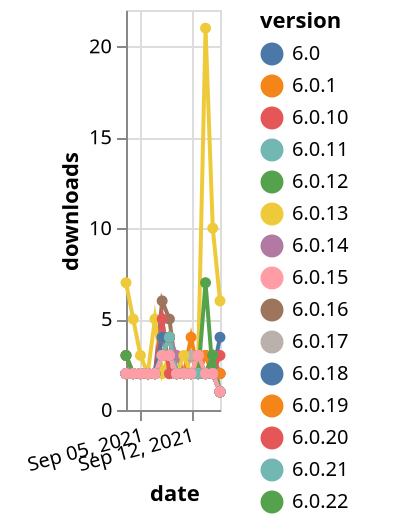{"$schema": "https://vega.github.io/schema/vega-lite/v5.json", "description": "A simple bar chart with embedded data.", "data": {"values": [{"date": "2021-09-03", "total": 1187, "delta": 2, "version": "6.0.16"}, {"date": "2021-09-04", "total": 1189, "delta": 2, "version": "6.0.16"}, {"date": "2021-09-05", "total": 1191, "delta": 2, "version": "6.0.16"}, {"date": "2021-09-06", "total": 1193, "delta": 2, "version": "6.0.16"}, {"date": "2021-09-07", "total": 1195, "delta": 2, "version": "6.0.16"}, {"date": "2021-09-08", "total": 1201, "delta": 6, "version": "6.0.16"}, {"date": "2021-09-09", "total": 1206, "delta": 5, "version": "6.0.16"}, {"date": "2021-09-10", "total": 1208, "delta": 2, "version": "6.0.16"}, {"date": "2021-09-11", "total": 1210, "delta": 2, "version": "6.0.16"}, {"date": "2021-09-12", "total": 1212, "delta": 2, "version": "6.0.16"}, {"date": "2021-09-13", "total": 1214, "delta": 2, "version": "6.0.16"}, {"date": "2021-09-14", "total": 1216, "delta": 2, "version": "6.0.16"}, {"date": "2021-09-15", "total": 1218, "delta": 2, "version": "6.0.16"}, {"date": "2021-09-16", "total": 1219, "delta": 1, "version": "6.0.16"}, {"date": "2021-09-03", "total": 810, "delta": 2, "version": "6.0.20"}, {"date": "2021-09-04", "total": 812, "delta": 2, "version": "6.0.20"}, {"date": "2021-09-05", "total": 814, "delta": 2, "version": "6.0.20"}, {"date": "2021-09-06", "total": 816, "delta": 2, "version": "6.0.20"}, {"date": "2021-09-07", "total": 818, "delta": 2, "version": "6.0.20"}, {"date": "2021-09-08", "total": 821, "delta": 3, "version": "6.0.20"}, {"date": "2021-09-09", "total": 824, "delta": 3, "version": "6.0.20"}, {"date": "2021-09-10", "total": 826, "delta": 2, "version": "6.0.20"}, {"date": "2021-09-11", "total": 828, "delta": 2, "version": "6.0.20"}, {"date": "2021-09-12", "total": 830, "delta": 2, "version": "6.0.20"}, {"date": "2021-09-13", "total": 832, "delta": 2, "version": "6.0.20"}, {"date": "2021-09-14", "total": 834, "delta": 2, "version": "6.0.20"}, {"date": "2021-09-15", "total": 836, "delta": 2, "version": "6.0.20"}, {"date": "2021-09-16", "total": 837, "delta": 1, "version": "6.0.20"}, {"date": "2021-09-03", "total": 1276, "delta": 2, "version": "6.0.13"}, {"date": "2021-09-04", "total": 1278, "delta": 2, "version": "6.0.13"}, {"date": "2021-09-05", "total": 1280, "delta": 2, "version": "6.0.13"}, {"date": "2021-09-06", "total": 1282, "delta": 2, "version": "6.0.13"}, {"date": "2021-09-07", "total": 1284, "delta": 2, "version": "6.0.13"}, {"date": "2021-09-08", "total": 1287, "delta": 3, "version": "6.0.13"}, {"date": "2021-09-09", "total": 1291, "delta": 4, "version": "6.0.13"}, {"date": "2021-09-10", "total": 1293, "delta": 2, "version": "6.0.13"}, {"date": "2021-09-11", "total": 1295, "delta": 2, "version": "6.0.13"}, {"date": "2021-09-12", "total": 1297, "delta": 2, "version": "6.0.13"}, {"date": "2021-09-13", "total": 1299, "delta": 2, "version": "6.0.13"}, {"date": "2021-09-14", "total": 1302, "delta": 3, "version": "6.0.13"}, {"date": "2021-09-15", "total": 1304, "delta": 2, "version": "6.0.13"}, {"date": "2021-09-16", "total": 1306, "delta": 2, "version": "6.0.13"}, {"date": "2021-09-03", "total": 2122, "delta": 2, "version": "6.0"}, {"date": "2021-09-04", "total": 2124, "delta": 2, "version": "6.0"}, {"date": "2021-09-05", "total": 2126, "delta": 2, "version": "6.0"}, {"date": "2021-09-06", "total": 2128, "delta": 2, "version": "6.0"}, {"date": "2021-09-07", "total": 2130, "delta": 2, "version": "6.0"}, {"date": "2021-09-08", "total": 2135, "delta": 5, "version": "6.0"}, {"date": "2021-09-09", "total": 2137, "delta": 2, "version": "6.0"}, {"date": "2021-09-10", "total": 2139, "delta": 2, "version": "6.0"}, {"date": "2021-09-11", "total": 2141, "delta": 2, "version": "6.0"}, {"date": "2021-09-12", "total": 2143, "delta": 2, "version": "6.0"}, {"date": "2021-09-13", "total": 2145, "delta": 2, "version": "6.0"}, {"date": "2021-09-14", "total": 2147, "delta": 2, "version": "6.0"}, {"date": "2021-09-15", "total": 2149, "delta": 2, "version": "6.0"}, {"date": "2021-09-16", "total": 2153, "delta": 4, "version": "6.0"}, {"date": "2021-09-03", "total": 858, "delta": 2, "version": "6.0.23"}, {"date": "2021-09-04", "total": 860, "delta": 2, "version": "6.0.23"}, {"date": "2021-09-05", "total": 862, "delta": 2, "version": "6.0.23"}, {"date": "2021-09-06", "total": 864, "delta": 2, "version": "6.0.23"}, {"date": "2021-09-07", "total": 866, "delta": 2, "version": "6.0.23"}, {"date": "2021-09-08", "total": 869, "delta": 3, "version": "6.0.23"}, {"date": "2021-09-09", "total": 872, "delta": 3, "version": "6.0.23"}, {"date": "2021-09-10", "total": 874, "delta": 2, "version": "6.0.23"}, {"date": "2021-09-11", "total": 876, "delta": 2, "version": "6.0.23"}, {"date": "2021-09-12", "total": 878, "delta": 2, "version": "6.0.23"}, {"date": "2021-09-13", "total": 880, "delta": 2, "version": "6.0.23"}, {"date": "2021-09-14", "total": 882, "delta": 2, "version": "6.0.23"}, {"date": "2021-09-15", "total": 884, "delta": 2, "version": "6.0.23"}, {"date": "2021-09-16", "total": 885, "delta": 1, "version": "6.0.23"}, {"date": "2021-09-03", "total": 1798, "delta": 2, "version": "6.0.2c"}, {"date": "2021-09-04", "total": 1800, "delta": 2, "version": "6.0.2c"}, {"date": "2021-09-05", "total": 1802, "delta": 2, "version": "6.0.2c"}, {"date": "2021-09-06", "total": 1804, "delta": 2, "version": "6.0.2c"}, {"date": "2021-09-07", "total": 1806, "delta": 2, "version": "6.0.2c"}, {"date": "2021-09-08", "total": 1809, "delta": 3, "version": "6.0.2c"}, {"date": "2021-09-09", "total": 1812, "delta": 3, "version": "6.0.2c"}, {"date": "2021-09-10", "total": 1814, "delta": 2, "version": "6.0.2c"}, {"date": "2021-09-11", "total": 1816, "delta": 2, "version": "6.0.2c"}, {"date": "2021-09-12", "total": 1819, "delta": 3, "version": "6.0.2c"}, {"date": "2021-09-13", "total": 1821, "delta": 2, "version": "6.0.2c"}, {"date": "2021-09-14", "total": 1823, "delta": 2, "version": "6.0.2c"}, {"date": "2021-09-15", "total": 1825, "delta": 2, "version": "6.0.2c"}, {"date": "2021-09-16", "total": 1828, "delta": 3, "version": "6.0.2c"}, {"date": "2021-09-03", "total": 1682, "delta": 2, "version": "6.0.6"}, {"date": "2021-09-04", "total": 1684, "delta": 2, "version": "6.0.6"}, {"date": "2021-09-05", "total": 1686, "delta": 2, "version": "6.0.6"}, {"date": "2021-09-06", "total": 1688, "delta": 2, "version": "6.0.6"}, {"date": "2021-09-07", "total": 1690, "delta": 2, "version": "6.0.6"}, {"date": "2021-09-08", "total": 1693, "delta": 3, "version": "6.0.6"}, {"date": "2021-09-09", "total": 1696, "delta": 3, "version": "6.0.6"}, {"date": "2021-09-10", "total": 1698, "delta": 2, "version": "6.0.6"}, {"date": "2021-09-11", "total": 1700, "delta": 2, "version": "6.0.6"}, {"date": "2021-09-12", "total": 1702, "delta": 2, "version": "6.0.6"}, {"date": "2021-09-13", "total": 1704, "delta": 2, "version": "6.0.6"}, {"date": "2021-09-14", "total": 1706, "delta": 2, "version": "6.0.6"}, {"date": "2021-09-15", "total": 1708, "delta": 2, "version": "6.0.6"}, {"date": "2021-09-16", "total": 1709, "delta": 1, "version": "6.0.6"}, {"date": "2021-09-03", "total": 1489, "delta": 2, "version": "6.0.14"}, {"date": "2021-09-04", "total": 1491, "delta": 2, "version": "6.0.14"}, {"date": "2021-09-05", "total": 1493, "delta": 2, "version": "6.0.14"}, {"date": "2021-09-06", "total": 1495, "delta": 2, "version": "6.0.14"}, {"date": "2021-09-07", "total": 1497, "delta": 2, "version": "6.0.14"}, {"date": "2021-09-08", "total": 1500, "delta": 3, "version": "6.0.14"}, {"date": "2021-09-09", "total": 1504, "delta": 4, "version": "6.0.14"}, {"date": "2021-09-10", "total": 1507, "delta": 3, "version": "6.0.14"}, {"date": "2021-09-11", "total": 1509, "delta": 2, "version": "6.0.14"}, {"date": "2021-09-12", "total": 1511, "delta": 2, "version": "6.0.14"}, {"date": "2021-09-13", "total": 1514, "delta": 3, "version": "6.0.14"}, {"date": "2021-09-14", "total": 1517, "delta": 3, "version": "6.0.14"}, {"date": "2021-09-15", "total": 1519, "delta": 2, "version": "6.0.14"}, {"date": "2021-09-16", "total": 1521, "delta": 2, "version": "6.0.14"}, {"date": "2021-09-03", "total": 1513, "delta": 2, "version": "6.0.10"}, {"date": "2021-09-04", "total": 1515, "delta": 2, "version": "6.0.10"}, {"date": "2021-09-05", "total": 1517, "delta": 2, "version": "6.0.10"}, {"date": "2021-09-06", "total": 1519, "delta": 2, "version": "6.0.10"}, {"date": "2021-09-07", "total": 1521, "delta": 2, "version": "6.0.10"}, {"date": "2021-09-08", "total": 1524, "delta": 3, "version": "6.0.10"}, {"date": "2021-09-09", "total": 1528, "delta": 4, "version": "6.0.10"}, {"date": "2021-09-10", "total": 1530, "delta": 2, "version": "6.0.10"}, {"date": "2021-09-11", "total": 1532, "delta": 2, "version": "6.0.10"}, {"date": "2021-09-12", "total": 1535, "delta": 3, "version": "6.0.10"}, {"date": "2021-09-13", "total": 1538, "delta": 3, "version": "6.0.10"}, {"date": "2021-09-14", "total": 1540, "delta": 2, "version": "6.0.10"}, {"date": "2021-09-15", "total": 1542, "delta": 2, "version": "6.0.10"}, {"date": "2021-09-16", "total": 1543, "delta": 1, "version": "6.0.10"}, {"date": "2021-09-03", "total": 851, "delta": 2, "version": "6.0.19"}, {"date": "2021-09-04", "total": 853, "delta": 2, "version": "6.0.19"}, {"date": "2021-09-05", "total": 855, "delta": 2, "version": "6.0.19"}, {"date": "2021-09-06", "total": 857, "delta": 2, "version": "6.0.19"}, {"date": "2021-09-07", "total": 859, "delta": 2, "version": "6.0.19"}, {"date": "2021-09-08", "total": 862, "delta": 3, "version": "6.0.19"}, {"date": "2021-09-09", "total": 865, "delta": 3, "version": "6.0.19"}, {"date": "2021-09-10", "total": 867, "delta": 2, "version": "6.0.19"}, {"date": "2021-09-11", "total": 869, "delta": 2, "version": "6.0.19"}, {"date": "2021-09-12", "total": 871, "delta": 2, "version": "6.0.19"}, {"date": "2021-09-13", "total": 873, "delta": 2, "version": "6.0.19"}, {"date": "2021-09-14", "total": 875, "delta": 2, "version": "6.0.19"}, {"date": "2021-09-15", "total": 877, "delta": 2, "version": "6.0.19"}, {"date": "2021-09-16", "total": 878, "delta": 1, "version": "6.0.19"}, {"date": "2021-09-03", "total": 1546, "delta": 2, "version": "6.0.7"}, {"date": "2021-09-04", "total": 1548, "delta": 2, "version": "6.0.7"}, {"date": "2021-09-05", "total": 1550, "delta": 2, "version": "6.0.7"}, {"date": "2021-09-06", "total": 1552, "delta": 2, "version": "6.0.7"}, {"date": "2021-09-07", "total": 1554, "delta": 2, "version": "6.0.7"}, {"date": "2021-09-08", "total": 1557, "delta": 3, "version": "6.0.7"}, {"date": "2021-09-09", "total": 1560, "delta": 3, "version": "6.0.7"}, {"date": "2021-09-10", "total": 1562, "delta": 2, "version": "6.0.7"}, {"date": "2021-09-11", "total": 1564, "delta": 2, "version": "6.0.7"}, {"date": "2021-09-12", "total": 1567, "delta": 3, "version": "6.0.7"}, {"date": "2021-09-13", "total": 1569, "delta": 2, "version": "6.0.7"}, {"date": "2021-09-14", "total": 1571, "delta": 2, "version": "6.0.7"}, {"date": "2021-09-15", "total": 1573, "delta": 2, "version": "6.0.7"}, {"date": "2021-09-16", "total": 1574, "delta": 1, "version": "6.0.7"}, {"date": "2021-09-03", "total": 1176, "delta": 2, "version": "6.0.15"}, {"date": "2021-09-04", "total": 1178, "delta": 2, "version": "6.0.15"}, {"date": "2021-09-05", "total": 1180, "delta": 2, "version": "6.0.15"}, {"date": "2021-09-06", "total": 1182, "delta": 2, "version": "6.0.15"}, {"date": "2021-09-07", "total": 1184, "delta": 2, "version": "6.0.15"}, {"date": "2021-09-08", "total": 1187, "delta": 3, "version": "6.0.15"}, {"date": "2021-09-09", "total": 1191, "delta": 4, "version": "6.0.15"}, {"date": "2021-09-10", "total": 1193, "delta": 2, "version": "6.0.15"}, {"date": "2021-09-11", "total": 1195, "delta": 2, "version": "6.0.15"}, {"date": "2021-09-12", "total": 1197, "delta": 2, "version": "6.0.15"}, {"date": "2021-09-13", "total": 1199, "delta": 2, "version": "6.0.15"}, {"date": "2021-09-14", "total": 1201, "delta": 2, "version": "6.0.15"}, {"date": "2021-09-15", "total": 1203, "delta": 2, "version": "6.0.15"}, {"date": "2021-09-16", "total": 1204, "delta": 1, "version": "6.0.15"}, {"date": "2021-09-03", "total": 801, "delta": 2, "version": "6.0.21"}, {"date": "2021-09-04", "total": 803, "delta": 2, "version": "6.0.21"}, {"date": "2021-09-05", "total": 805, "delta": 2, "version": "6.0.21"}, {"date": "2021-09-06", "total": 807, "delta": 2, "version": "6.0.21"}, {"date": "2021-09-07", "total": 809, "delta": 2, "version": "6.0.21"}, {"date": "2021-09-08", "total": 812, "delta": 3, "version": "6.0.21"}, {"date": "2021-09-09", "total": 815, "delta": 3, "version": "6.0.21"}, {"date": "2021-09-10", "total": 817, "delta": 2, "version": "6.0.21"}, {"date": "2021-09-11", "total": 819, "delta": 2, "version": "6.0.21"}, {"date": "2021-09-12", "total": 821, "delta": 2, "version": "6.0.21"}, {"date": "2021-09-13", "total": 823, "delta": 2, "version": "6.0.21"}, {"date": "2021-09-14", "total": 825, "delta": 2, "version": "6.0.21"}, {"date": "2021-09-15", "total": 827, "delta": 2, "version": "6.0.21"}, {"date": "2021-09-16", "total": 828, "delta": 1, "version": "6.0.21"}, {"date": "2021-09-03", "total": 529, "delta": 2, "version": "6.0.27"}, {"date": "2021-09-04", "total": 531, "delta": 2, "version": "6.0.27"}, {"date": "2021-09-05", "total": 533, "delta": 2, "version": "6.0.27"}, {"date": "2021-09-06", "total": 535, "delta": 2, "version": "6.0.27"}, {"date": "2021-09-07", "total": 537, "delta": 2, "version": "6.0.27"}, {"date": "2021-09-08", "total": 540, "delta": 3, "version": "6.0.27"}, {"date": "2021-09-09", "total": 543, "delta": 3, "version": "6.0.27"}, {"date": "2021-09-10", "total": 545, "delta": 2, "version": "6.0.27"}, {"date": "2021-09-11", "total": 547, "delta": 2, "version": "6.0.27"}, {"date": "2021-09-12", "total": 549, "delta": 2, "version": "6.0.27"}, {"date": "2021-09-13", "total": 551, "delta": 2, "version": "6.0.27"}, {"date": "2021-09-14", "total": 553, "delta": 2, "version": "6.0.27"}, {"date": "2021-09-15", "total": 555, "delta": 2, "version": "6.0.27"}, {"date": "2021-09-16", "total": 556, "delta": 1, "version": "6.0.27"}, {"date": "2021-09-03", "total": 1316, "delta": 3, "version": "6.0.18"}, {"date": "2021-09-04", "total": 1318, "delta": 2, "version": "6.0.18"}, {"date": "2021-09-05", "total": 1320, "delta": 2, "version": "6.0.18"}, {"date": "2021-09-06", "total": 1322, "delta": 2, "version": "6.0.18"}, {"date": "2021-09-07", "total": 1324, "delta": 2, "version": "6.0.18"}, {"date": "2021-09-08", "total": 1328, "delta": 4, "version": "6.0.18"}, {"date": "2021-09-09", "total": 1332, "delta": 4, "version": "6.0.18"}, {"date": "2021-09-10", "total": 1334, "delta": 2, "version": "6.0.18"}, {"date": "2021-09-11", "total": 1336, "delta": 2, "version": "6.0.18"}, {"date": "2021-09-12", "total": 1338, "delta": 2, "version": "6.0.18"}, {"date": "2021-09-13", "total": 1340, "delta": 2, "version": "6.0.18"}, {"date": "2021-09-14", "total": 1342, "delta": 2, "version": "6.0.18"}, {"date": "2021-09-15", "total": 1344, "delta": 2, "version": "6.0.18"}, {"date": "2021-09-16", "total": 1345, "delta": 1, "version": "6.0.18"}, {"date": "2021-09-03", "total": 397, "delta": 2, "version": "6.0.29"}, {"date": "2021-09-04", "total": 399, "delta": 2, "version": "6.0.29"}, {"date": "2021-09-05", "total": 401, "delta": 2, "version": "6.0.29"}, {"date": "2021-09-06", "total": 403, "delta": 2, "version": "6.0.29"}, {"date": "2021-09-07", "total": 405, "delta": 2, "version": "6.0.29"}, {"date": "2021-09-08", "total": 409, "delta": 4, "version": "6.0.29"}, {"date": "2021-09-09", "total": 413, "delta": 4, "version": "6.0.29"}, {"date": "2021-09-10", "total": 415, "delta": 2, "version": "6.0.29"}, {"date": "2021-09-11", "total": 417, "delta": 2, "version": "6.0.29"}, {"date": "2021-09-12", "total": 419, "delta": 2, "version": "6.0.29"}, {"date": "2021-09-13", "total": 421, "delta": 2, "version": "6.0.29"}, {"date": "2021-09-14", "total": 424, "delta": 3, "version": "6.0.29"}, {"date": "2021-09-15", "total": 426, "delta": 2, "version": "6.0.29"}, {"date": "2021-09-16", "total": 427, "delta": 1, "version": "6.0.29"}, {"date": "2021-09-03", "total": 1508, "delta": 2, "version": "6.0.9"}, {"date": "2021-09-04", "total": 1510, "delta": 2, "version": "6.0.9"}, {"date": "2021-09-05", "total": 1512, "delta": 2, "version": "6.0.9"}, {"date": "2021-09-06", "total": 1514, "delta": 2, "version": "6.0.9"}, {"date": "2021-09-07", "total": 1516, "delta": 2, "version": "6.0.9"}, {"date": "2021-09-08", "total": 1519, "delta": 3, "version": "6.0.9"}, {"date": "2021-09-09", "total": 1523, "delta": 4, "version": "6.0.9"}, {"date": "2021-09-10", "total": 1525, "delta": 2, "version": "6.0.9"}, {"date": "2021-09-11", "total": 1527, "delta": 2, "version": "6.0.9"}, {"date": "2021-09-12", "total": 1531, "delta": 4, "version": "6.0.9"}, {"date": "2021-09-13", "total": 1533, "delta": 2, "version": "6.0.9"}, {"date": "2021-09-14", "total": 1535, "delta": 2, "version": "6.0.9"}, {"date": "2021-09-15", "total": 1537, "delta": 2, "version": "6.0.9"}, {"date": "2021-09-16", "total": 1538, "delta": 1, "version": "6.0.9"}, {"date": "2021-09-03", "total": 1773, "delta": 2, "version": "6.0.3"}, {"date": "2021-09-04", "total": 1775, "delta": 2, "version": "6.0.3"}, {"date": "2021-09-05", "total": 1777, "delta": 2, "version": "6.0.3"}, {"date": "2021-09-06", "total": 1779, "delta": 2, "version": "6.0.3"}, {"date": "2021-09-07", "total": 1781, "delta": 2, "version": "6.0.3"}, {"date": "2021-09-08", "total": 1784, "delta": 3, "version": "6.0.3"}, {"date": "2021-09-09", "total": 1787, "delta": 3, "version": "6.0.3"}, {"date": "2021-09-10", "total": 1789, "delta": 2, "version": "6.0.3"}, {"date": "2021-09-11", "total": 1791, "delta": 2, "version": "6.0.3"}, {"date": "2021-09-12", "total": 1793, "delta": 2, "version": "6.0.3"}, {"date": "2021-09-13", "total": 1795, "delta": 2, "version": "6.0.3"}, {"date": "2021-09-14", "total": 1797, "delta": 2, "version": "6.0.3"}, {"date": "2021-09-15", "total": 1799, "delta": 2, "version": "6.0.3"}, {"date": "2021-09-16", "total": 1800, "delta": 1, "version": "6.0.3"}, {"date": "2021-09-03", "total": 273, "delta": 7, "version": "6.0.31"}, {"date": "2021-09-04", "total": 278, "delta": 5, "version": "6.0.31"}, {"date": "2021-09-05", "total": 281, "delta": 3, "version": "6.0.31"}, {"date": "2021-09-06", "total": 283, "delta": 2, "version": "6.0.31"}, {"date": "2021-09-07", "total": 288, "delta": 5, "version": "6.0.31"}, {"date": "2021-09-08", "total": 290, "delta": 2, "version": "6.0.31"}, {"date": "2021-09-09", "total": 293, "delta": 3, "version": "6.0.31"}, {"date": "2021-09-10", "total": 295, "delta": 2, "version": "6.0.31"}, {"date": "2021-09-11", "total": 298, "delta": 3, "version": "6.0.31"}, {"date": "2021-09-12", "total": 300, "delta": 2, "version": "6.0.31"}, {"date": "2021-09-13", "total": 303, "delta": 3, "version": "6.0.31"}, {"date": "2021-09-14", "total": 324, "delta": 21, "version": "6.0.31"}, {"date": "2021-09-15", "total": 334, "delta": 10, "version": "6.0.31"}, {"date": "2021-09-16", "total": 340, "delta": 6, "version": "6.0.31"}, {"date": "2021-09-03", "total": 435, "delta": 2, "version": "6.0.30"}, {"date": "2021-09-04", "total": 437, "delta": 2, "version": "6.0.30"}, {"date": "2021-09-05", "total": 439, "delta": 2, "version": "6.0.30"}, {"date": "2021-09-06", "total": 441, "delta": 2, "version": "6.0.30"}, {"date": "2021-09-07", "total": 443, "delta": 2, "version": "6.0.30"}, {"date": "2021-09-08", "total": 446, "delta": 3, "version": "6.0.30"}, {"date": "2021-09-09", "total": 449, "delta": 3, "version": "6.0.30"}, {"date": "2021-09-10", "total": 451, "delta": 2, "version": "6.0.30"}, {"date": "2021-09-11", "total": 453, "delta": 2, "version": "6.0.30"}, {"date": "2021-09-12", "total": 455, "delta": 2, "version": "6.0.30"}, {"date": "2021-09-13", "total": 457, "delta": 2, "version": "6.0.30"}, {"date": "2021-09-14", "total": 464, "delta": 7, "version": "6.0.30"}, {"date": "2021-09-15", "total": 466, "delta": 2, "version": "6.0.30"}, {"date": "2021-09-16", "total": 467, "delta": 1, "version": "6.0.30"}, {"date": "2021-09-03", "total": 2147, "delta": 3, "version": "6.0b"}, {"date": "2021-09-04", "total": 2149, "delta": 2, "version": "6.0b"}, {"date": "2021-09-05", "total": 2151, "delta": 2, "version": "6.0b"}, {"date": "2021-09-06", "total": 2153, "delta": 2, "version": "6.0b"}, {"date": "2021-09-07", "total": 2155, "delta": 2, "version": "6.0b"}, {"date": "2021-09-08", "total": 2160, "delta": 5, "version": "6.0b"}, {"date": "2021-09-09", "total": 2162, "delta": 2, "version": "6.0b"}, {"date": "2021-09-10", "total": 2164, "delta": 2, "version": "6.0b"}, {"date": "2021-09-11", "total": 2166, "delta": 2, "version": "6.0b"}, {"date": "2021-09-12", "total": 2168, "delta": 2, "version": "6.0b"}, {"date": "2021-09-13", "total": 2170, "delta": 2, "version": "6.0b"}, {"date": "2021-09-14", "total": 2172, "delta": 2, "version": "6.0b"}, {"date": "2021-09-15", "total": 2175, "delta": 3, "version": "6.0b"}, {"date": "2021-09-16", "total": 2177, "delta": 2, "version": "6.0b"}, {"date": "2021-09-03", "total": 1676, "delta": 2, "version": "6.0.4"}, {"date": "2021-09-04", "total": 1678, "delta": 2, "version": "6.0.4"}, {"date": "2021-09-05", "total": 1680, "delta": 2, "version": "6.0.4"}, {"date": "2021-09-06", "total": 1682, "delta": 2, "version": "6.0.4"}, {"date": "2021-09-07", "total": 1684, "delta": 2, "version": "6.0.4"}, {"date": "2021-09-08", "total": 1687, "delta": 3, "version": "6.0.4"}, {"date": "2021-09-09", "total": 1690, "delta": 3, "version": "6.0.4"}, {"date": "2021-09-10", "total": 1692, "delta": 2, "version": "6.0.4"}, {"date": "2021-09-11", "total": 1694, "delta": 2, "version": "6.0.4"}, {"date": "2021-09-12", "total": 1696, "delta": 2, "version": "6.0.4"}, {"date": "2021-09-13", "total": 1698, "delta": 2, "version": "6.0.4"}, {"date": "2021-09-14", "total": 1700, "delta": 2, "version": "6.0.4"}, {"date": "2021-09-15", "total": 1702, "delta": 2, "version": "6.0.4"}, {"date": "2021-09-16", "total": 1703, "delta": 1, "version": "6.0.4"}, {"date": "2021-09-03", "total": 1861, "delta": 2, "version": "6.0.1"}, {"date": "2021-09-04", "total": 1863, "delta": 2, "version": "6.0.1"}, {"date": "2021-09-05", "total": 1865, "delta": 2, "version": "6.0.1"}, {"date": "2021-09-06", "total": 1867, "delta": 2, "version": "6.0.1"}, {"date": "2021-09-07", "total": 1869, "delta": 2, "version": "6.0.1"}, {"date": "2021-09-08", "total": 1872, "delta": 3, "version": "6.0.1"}, {"date": "2021-09-09", "total": 1875, "delta": 3, "version": "6.0.1"}, {"date": "2021-09-10", "total": 1877, "delta": 2, "version": "6.0.1"}, {"date": "2021-09-11", "total": 1879, "delta": 2, "version": "6.0.1"}, {"date": "2021-09-12", "total": 1881, "delta": 2, "version": "6.0.1"}, {"date": "2021-09-13", "total": 1883, "delta": 2, "version": "6.0.1"}, {"date": "2021-09-14", "total": 1885, "delta": 2, "version": "6.0.1"}, {"date": "2021-09-15", "total": 1887, "delta": 2, "version": "6.0.1"}, {"date": "2021-09-16", "total": 1889, "delta": 2, "version": "6.0.1"}, {"date": "2021-09-03", "total": 507, "delta": 2, "version": "6.0.26"}, {"date": "2021-09-04", "total": 509, "delta": 2, "version": "6.0.26"}, {"date": "2021-09-05", "total": 511, "delta": 2, "version": "6.0.26"}, {"date": "2021-09-06", "total": 513, "delta": 2, "version": "6.0.26"}, {"date": "2021-09-07", "total": 515, "delta": 2, "version": "6.0.26"}, {"date": "2021-09-08", "total": 518, "delta": 3, "version": "6.0.26"}, {"date": "2021-09-09", "total": 521, "delta": 3, "version": "6.0.26"}, {"date": "2021-09-10", "total": 523, "delta": 2, "version": "6.0.26"}, {"date": "2021-09-11", "total": 525, "delta": 2, "version": "6.0.26"}, {"date": "2021-09-12", "total": 527, "delta": 2, "version": "6.0.26"}, {"date": "2021-09-13", "total": 529, "delta": 2, "version": "6.0.26"}, {"date": "2021-09-14", "total": 531, "delta": 2, "version": "6.0.26"}, {"date": "2021-09-15", "total": 533, "delta": 2, "version": "6.0.26"}, {"date": "2021-09-16", "total": 534, "delta": 1, "version": "6.0.26"}, {"date": "2021-09-03", "total": 565, "delta": 2, "version": "6.0.28"}, {"date": "2021-09-04", "total": 567, "delta": 2, "version": "6.0.28"}, {"date": "2021-09-05", "total": 569, "delta": 2, "version": "6.0.28"}, {"date": "2021-09-06", "total": 571, "delta": 2, "version": "6.0.28"}, {"date": "2021-09-07", "total": 573, "delta": 2, "version": "6.0.28"}, {"date": "2021-09-08", "total": 577, "delta": 4, "version": "6.0.28"}, {"date": "2021-09-09", "total": 581, "delta": 4, "version": "6.0.28"}, {"date": "2021-09-10", "total": 583, "delta": 2, "version": "6.0.28"}, {"date": "2021-09-11", "total": 585, "delta": 2, "version": "6.0.28"}, {"date": "2021-09-12", "total": 587, "delta": 2, "version": "6.0.28"}, {"date": "2021-09-13", "total": 589, "delta": 2, "version": "6.0.28"}, {"date": "2021-09-14", "total": 591, "delta": 2, "version": "6.0.28"}, {"date": "2021-09-15", "total": 593, "delta": 2, "version": "6.0.28"}, {"date": "2021-09-16", "total": 594, "delta": 1, "version": "6.0.28"}, {"date": "2021-09-03", "total": 839, "delta": 2, "version": "6.0.22"}, {"date": "2021-09-04", "total": 841, "delta": 2, "version": "6.0.22"}, {"date": "2021-09-05", "total": 843, "delta": 2, "version": "6.0.22"}, {"date": "2021-09-06", "total": 845, "delta": 2, "version": "6.0.22"}, {"date": "2021-09-07", "total": 847, "delta": 2, "version": "6.0.22"}, {"date": "2021-09-08", "total": 850, "delta": 3, "version": "6.0.22"}, {"date": "2021-09-09", "total": 853, "delta": 3, "version": "6.0.22"}, {"date": "2021-09-10", "total": 855, "delta": 2, "version": "6.0.22"}, {"date": "2021-09-11", "total": 857, "delta": 2, "version": "6.0.22"}, {"date": "2021-09-12", "total": 859, "delta": 2, "version": "6.0.22"}, {"date": "2021-09-13", "total": 861, "delta": 2, "version": "6.0.22"}, {"date": "2021-09-14", "total": 863, "delta": 2, "version": "6.0.22"}, {"date": "2021-09-15", "total": 865, "delta": 2, "version": "6.0.22"}, {"date": "2021-09-16", "total": 866, "delta": 1, "version": "6.0.22"}, {"date": "2021-09-03", "total": 713, "delta": 2, "version": "6.0.24"}, {"date": "2021-09-04", "total": 715, "delta": 2, "version": "6.0.24"}, {"date": "2021-09-05", "total": 717, "delta": 2, "version": "6.0.24"}, {"date": "2021-09-06", "total": 719, "delta": 2, "version": "6.0.24"}, {"date": "2021-09-07", "total": 721, "delta": 2, "version": "6.0.24"}, {"date": "2021-09-08", "total": 724, "delta": 3, "version": "6.0.24"}, {"date": "2021-09-09", "total": 727, "delta": 3, "version": "6.0.24"}, {"date": "2021-09-10", "total": 729, "delta": 2, "version": "6.0.24"}, {"date": "2021-09-11", "total": 731, "delta": 2, "version": "6.0.24"}, {"date": "2021-09-12", "total": 733, "delta": 2, "version": "6.0.24"}, {"date": "2021-09-13", "total": 735, "delta": 2, "version": "6.0.24"}, {"date": "2021-09-14", "total": 737, "delta": 2, "version": "6.0.24"}, {"date": "2021-09-15", "total": 739, "delta": 2, "version": "6.0.24"}, {"date": "2021-09-16", "total": 740, "delta": 1, "version": "6.0.24"}, {"date": "2021-09-03", "total": 1542, "delta": 2, "version": "6.0.8"}, {"date": "2021-09-04", "total": 1544, "delta": 2, "version": "6.0.8"}, {"date": "2021-09-05", "total": 1546, "delta": 2, "version": "6.0.8"}, {"date": "2021-09-06", "total": 1548, "delta": 2, "version": "6.0.8"}, {"date": "2021-09-07", "total": 1550, "delta": 2, "version": "6.0.8"}, {"date": "2021-09-08", "total": 1553, "delta": 3, "version": "6.0.8"}, {"date": "2021-09-09", "total": 1556, "delta": 3, "version": "6.0.8"}, {"date": "2021-09-10", "total": 1558, "delta": 2, "version": "6.0.8"}, {"date": "2021-09-11", "total": 1560, "delta": 2, "version": "6.0.8"}, {"date": "2021-09-12", "total": 1562, "delta": 2, "version": "6.0.8"}, {"date": "2021-09-13", "total": 1564, "delta": 2, "version": "6.0.8"}, {"date": "2021-09-14", "total": 1566, "delta": 2, "version": "6.0.8"}, {"date": "2021-09-15", "total": 1568, "delta": 2, "version": "6.0.8"}, {"date": "2021-09-16", "total": 1569, "delta": 1, "version": "6.0.8"}, {"date": "2021-09-03", "total": 1519, "delta": 3, "version": "6.0.12"}, {"date": "2021-09-04", "total": 1521, "delta": 2, "version": "6.0.12"}, {"date": "2021-09-05", "total": 1523, "delta": 2, "version": "6.0.12"}, {"date": "2021-09-06", "total": 1525, "delta": 2, "version": "6.0.12"}, {"date": "2021-09-07", "total": 1527, "delta": 2, "version": "6.0.12"}, {"date": "2021-09-08", "total": 1530, "delta": 3, "version": "6.0.12"}, {"date": "2021-09-09", "total": 1534, "delta": 4, "version": "6.0.12"}, {"date": "2021-09-10", "total": 1536, "delta": 2, "version": "6.0.12"}, {"date": "2021-09-11", "total": 1538, "delta": 2, "version": "6.0.12"}, {"date": "2021-09-12", "total": 1540, "delta": 2, "version": "6.0.12"}, {"date": "2021-09-13", "total": 1542, "delta": 2, "version": "6.0.12"}, {"date": "2021-09-14", "total": 1544, "delta": 2, "version": "6.0.12"}, {"date": "2021-09-15", "total": 1547, "delta": 3, "version": "6.0.12"}, {"date": "2021-09-16", "total": 1548, "delta": 1, "version": "6.0.12"}, {"date": "2021-09-03", "total": 617, "delta": 2, "version": "6.0.25"}, {"date": "2021-09-04", "total": 619, "delta": 2, "version": "6.0.25"}, {"date": "2021-09-05", "total": 621, "delta": 2, "version": "6.0.25"}, {"date": "2021-09-06", "total": 623, "delta": 2, "version": "6.0.25"}, {"date": "2021-09-07", "total": 625, "delta": 2, "version": "6.0.25"}, {"date": "2021-09-08", "total": 628, "delta": 3, "version": "6.0.25"}, {"date": "2021-09-09", "total": 631, "delta": 3, "version": "6.0.25"}, {"date": "2021-09-10", "total": 633, "delta": 2, "version": "6.0.25"}, {"date": "2021-09-11", "total": 635, "delta": 2, "version": "6.0.25"}, {"date": "2021-09-12", "total": 637, "delta": 2, "version": "6.0.25"}, {"date": "2021-09-13", "total": 639, "delta": 2, "version": "6.0.25"}, {"date": "2021-09-14", "total": 641, "delta": 2, "version": "6.0.25"}, {"date": "2021-09-15", "total": 643, "delta": 2, "version": "6.0.25"}, {"date": "2021-09-16", "total": 644, "delta": 1, "version": "6.0.25"}, {"date": "2021-09-03", "total": 930, "delta": 2, "version": "6.0.17"}, {"date": "2021-09-04", "total": 932, "delta": 2, "version": "6.0.17"}, {"date": "2021-09-05", "total": 934, "delta": 2, "version": "6.0.17"}, {"date": "2021-09-06", "total": 936, "delta": 2, "version": "6.0.17"}, {"date": "2021-09-07", "total": 938, "delta": 2, "version": "6.0.17"}, {"date": "2021-09-08", "total": 941, "delta": 3, "version": "6.0.17"}, {"date": "2021-09-09", "total": 944, "delta": 3, "version": "6.0.17"}, {"date": "2021-09-10", "total": 946, "delta": 2, "version": "6.0.17"}, {"date": "2021-09-11", "total": 948, "delta": 2, "version": "6.0.17"}, {"date": "2021-09-12", "total": 950, "delta": 2, "version": "6.0.17"}, {"date": "2021-09-13", "total": 952, "delta": 2, "version": "6.0.17"}, {"date": "2021-09-14", "total": 954, "delta": 2, "version": "6.0.17"}, {"date": "2021-09-15", "total": 956, "delta": 2, "version": "6.0.17"}, {"date": "2021-09-16", "total": 957, "delta": 1, "version": "6.0.17"}, {"date": "2021-09-03", "total": 1438, "delta": 2, "version": "6.0.11"}, {"date": "2021-09-04", "total": 1440, "delta": 2, "version": "6.0.11"}, {"date": "2021-09-05", "total": 1442, "delta": 2, "version": "6.0.11"}, {"date": "2021-09-06", "total": 1444, "delta": 2, "version": "6.0.11"}, {"date": "2021-09-07", "total": 1446, "delta": 2, "version": "6.0.11"}, {"date": "2021-09-08", "total": 1449, "delta": 3, "version": "6.0.11"}, {"date": "2021-09-09", "total": 1453, "delta": 4, "version": "6.0.11"}, {"date": "2021-09-10", "total": 1455, "delta": 2, "version": "6.0.11"}, {"date": "2021-09-11", "total": 1457, "delta": 2, "version": "6.0.11"}, {"date": "2021-09-12", "total": 1459, "delta": 2, "version": "6.0.11"}, {"date": "2021-09-13", "total": 1461, "delta": 2, "version": "6.0.11"}, {"date": "2021-09-14", "total": 1463, "delta": 2, "version": "6.0.11"}, {"date": "2021-09-15", "total": 1465, "delta": 2, "version": "6.0.11"}, {"date": "2021-09-16", "total": 1466, "delta": 1, "version": "6.0.11"}, {"date": "2021-09-03", "total": 1684, "delta": 2, "version": "6.0.5"}, {"date": "2021-09-04", "total": 1686, "delta": 2, "version": "6.0.5"}, {"date": "2021-09-05", "total": 1688, "delta": 2, "version": "6.0.5"}, {"date": "2021-09-06", "total": 1690, "delta": 2, "version": "6.0.5"}, {"date": "2021-09-07", "total": 1692, "delta": 2, "version": "6.0.5"}, {"date": "2021-09-08", "total": 1695, "delta": 3, "version": "6.0.5"}, {"date": "2021-09-09", "total": 1698, "delta": 3, "version": "6.0.5"}, {"date": "2021-09-10", "total": 1700, "delta": 2, "version": "6.0.5"}, {"date": "2021-09-11", "total": 1702, "delta": 2, "version": "6.0.5"}, {"date": "2021-09-12", "total": 1704, "delta": 2, "version": "6.0.5"}, {"date": "2021-09-13", "total": 1707, "delta": 3, "version": "6.0.5"}, {"date": "2021-09-14", "total": 1709, "delta": 2, "version": "6.0.5"}, {"date": "2021-09-15", "total": 1711, "delta": 2, "version": "6.0.5"}, {"date": "2021-09-16", "total": 1712, "delta": 1, "version": "6.0.5"}]}, "width": "container", "mark": {"type": "line", "point": {"filled": true}}, "encoding": {"x": {"field": "date", "type": "temporal", "timeUnit": "yearmonthdate", "title": "date", "axis": {"labelAngle": -15}}, "y": {"field": "delta", "type": "quantitative", "title": "downloads"}, "color": {"field": "version", "type": "nominal"}, "tooltip": {"field": "delta"}}}